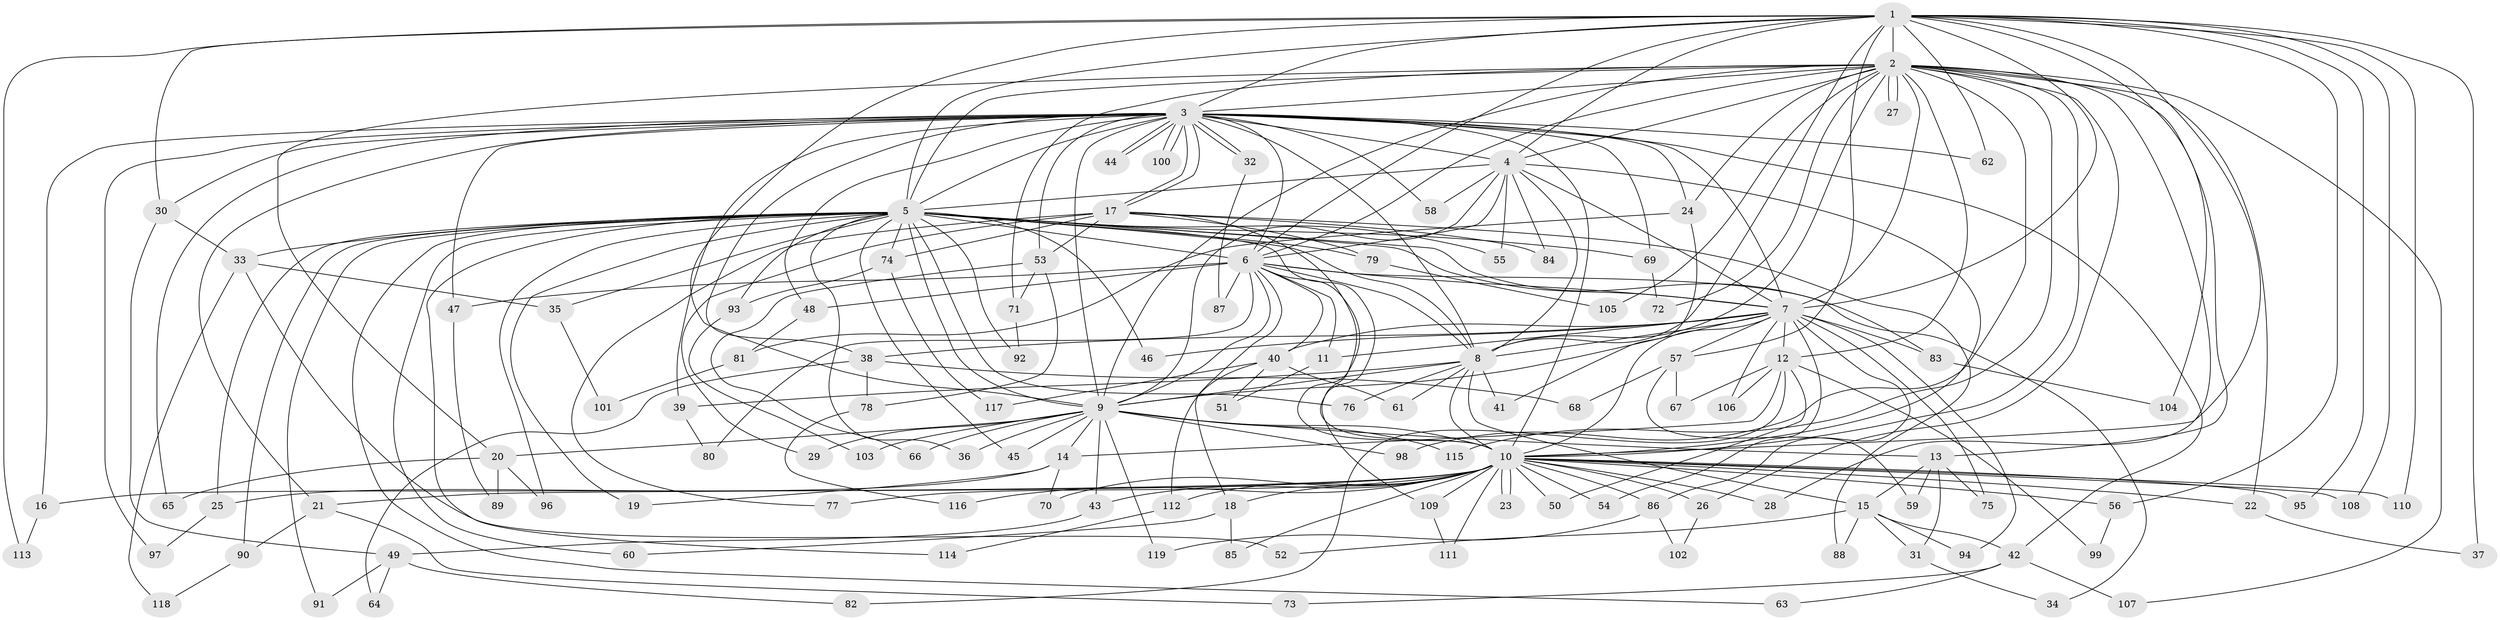 // Generated by graph-tools (version 1.1) at 2025/11/02/27/25 16:11:03]
// undirected, 119 vertices, 263 edges
graph export_dot {
graph [start="1"]
  node [color=gray90,style=filled];
  1;
  2;
  3;
  4;
  5;
  6;
  7;
  8;
  9;
  10;
  11;
  12;
  13;
  14;
  15;
  16;
  17;
  18;
  19;
  20;
  21;
  22;
  23;
  24;
  25;
  26;
  27;
  28;
  29;
  30;
  31;
  32;
  33;
  34;
  35;
  36;
  37;
  38;
  39;
  40;
  41;
  42;
  43;
  44;
  45;
  46;
  47;
  48;
  49;
  50;
  51;
  52;
  53;
  54;
  55;
  56;
  57;
  58;
  59;
  60;
  61;
  62;
  63;
  64;
  65;
  66;
  67;
  68;
  69;
  70;
  71;
  72;
  73;
  74;
  75;
  76;
  77;
  78;
  79;
  80;
  81;
  82;
  83;
  84;
  85;
  86;
  87;
  88;
  89;
  90;
  91;
  92;
  93;
  94;
  95;
  96;
  97;
  98;
  99;
  100;
  101;
  102;
  103;
  104;
  105;
  106;
  107;
  108;
  109;
  110;
  111;
  112;
  113;
  114;
  115;
  116;
  117;
  118;
  119;
  1 -- 2;
  1 -- 3;
  1 -- 4;
  1 -- 5;
  1 -- 6;
  1 -- 7;
  1 -- 8;
  1 -- 9;
  1 -- 10;
  1 -- 30;
  1 -- 37;
  1 -- 56;
  1 -- 57;
  1 -- 62;
  1 -- 95;
  1 -- 104;
  1 -- 108;
  1 -- 110;
  1 -- 113;
  2 -- 3;
  2 -- 4;
  2 -- 5;
  2 -- 6;
  2 -- 7;
  2 -- 8;
  2 -- 9;
  2 -- 10;
  2 -- 12;
  2 -- 13;
  2 -- 20;
  2 -- 22;
  2 -- 24;
  2 -- 26;
  2 -- 27;
  2 -- 27;
  2 -- 28;
  2 -- 71;
  2 -- 72;
  2 -- 98;
  2 -- 105;
  2 -- 107;
  2 -- 115;
  3 -- 4;
  3 -- 5;
  3 -- 6;
  3 -- 7;
  3 -- 8;
  3 -- 9;
  3 -- 10;
  3 -- 16;
  3 -- 17;
  3 -- 17;
  3 -- 21;
  3 -- 24;
  3 -- 30;
  3 -- 32;
  3 -- 32;
  3 -- 38;
  3 -- 39;
  3 -- 42;
  3 -- 44;
  3 -- 44;
  3 -- 47;
  3 -- 48;
  3 -- 53;
  3 -- 58;
  3 -- 62;
  3 -- 65;
  3 -- 69;
  3 -- 97;
  3 -- 100;
  3 -- 100;
  4 -- 5;
  4 -- 6;
  4 -- 7;
  4 -- 8;
  4 -- 9;
  4 -- 10;
  4 -- 55;
  4 -- 58;
  4 -- 84;
  5 -- 6;
  5 -- 7;
  5 -- 8;
  5 -- 9;
  5 -- 10;
  5 -- 19;
  5 -- 25;
  5 -- 33;
  5 -- 35;
  5 -- 36;
  5 -- 45;
  5 -- 46;
  5 -- 55;
  5 -- 60;
  5 -- 63;
  5 -- 69;
  5 -- 74;
  5 -- 76;
  5 -- 79;
  5 -- 83;
  5 -- 90;
  5 -- 91;
  5 -- 92;
  5 -- 93;
  5 -- 96;
  5 -- 114;
  6 -- 7;
  6 -- 8;
  6 -- 9;
  6 -- 10;
  6 -- 11;
  6 -- 18;
  6 -- 34;
  6 -- 40;
  6 -- 47;
  6 -- 48;
  6 -- 80;
  6 -- 87;
  7 -- 8;
  7 -- 9;
  7 -- 10;
  7 -- 11;
  7 -- 12;
  7 -- 38;
  7 -- 40;
  7 -- 46;
  7 -- 54;
  7 -- 57;
  7 -- 75;
  7 -- 83;
  7 -- 86;
  7 -- 94;
  7 -- 106;
  8 -- 9;
  8 -- 10;
  8 -- 15;
  8 -- 39;
  8 -- 41;
  8 -- 61;
  8 -- 76;
  9 -- 10;
  9 -- 13;
  9 -- 14;
  9 -- 20;
  9 -- 29;
  9 -- 36;
  9 -- 43;
  9 -- 45;
  9 -- 66;
  9 -- 98;
  9 -- 103;
  9 -- 115;
  9 -- 119;
  10 -- 16;
  10 -- 18;
  10 -- 21;
  10 -- 22;
  10 -- 23;
  10 -- 23;
  10 -- 26;
  10 -- 28;
  10 -- 43;
  10 -- 50;
  10 -- 54;
  10 -- 56;
  10 -- 70;
  10 -- 77;
  10 -- 85;
  10 -- 86;
  10 -- 95;
  10 -- 108;
  10 -- 109;
  10 -- 110;
  10 -- 111;
  10 -- 112;
  10 -- 116;
  11 -- 51;
  12 -- 14;
  12 -- 50;
  12 -- 67;
  12 -- 82;
  12 -- 99;
  12 -- 106;
  13 -- 15;
  13 -- 31;
  13 -- 59;
  13 -- 75;
  14 -- 19;
  14 -- 25;
  14 -- 70;
  15 -- 31;
  15 -- 42;
  15 -- 52;
  15 -- 88;
  15 -- 94;
  16 -- 113;
  17 -- 29;
  17 -- 53;
  17 -- 74;
  17 -- 77;
  17 -- 79;
  17 -- 84;
  17 -- 88;
  17 -- 109;
  18 -- 60;
  18 -- 85;
  20 -- 65;
  20 -- 89;
  20 -- 96;
  21 -- 73;
  21 -- 90;
  22 -- 37;
  24 -- 41;
  24 -- 81;
  25 -- 97;
  26 -- 102;
  30 -- 33;
  30 -- 49;
  31 -- 34;
  32 -- 87;
  33 -- 35;
  33 -- 52;
  33 -- 118;
  35 -- 101;
  38 -- 64;
  38 -- 68;
  38 -- 78;
  39 -- 80;
  40 -- 51;
  40 -- 61;
  40 -- 112;
  40 -- 117;
  42 -- 63;
  42 -- 73;
  42 -- 107;
  43 -- 49;
  47 -- 89;
  48 -- 81;
  49 -- 64;
  49 -- 82;
  49 -- 91;
  53 -- 66;
  53 -- 71;
  53 -- 78;
  56 -- 99;
  57 -- 59;
  57 -- 67;
  57 -- 68;
  69 -- 72;
  71 -- 92;
  74 -- 93;
  74 -- 117;
  78 -- 116;
  79 -- 105;
  81 -- 101;
  83 -- 104;
  86 -- 102;
  86 -- 119;
  90 -- 118;
  93 -- 103;
  109 -- 111;
  112 -- 114;
}
